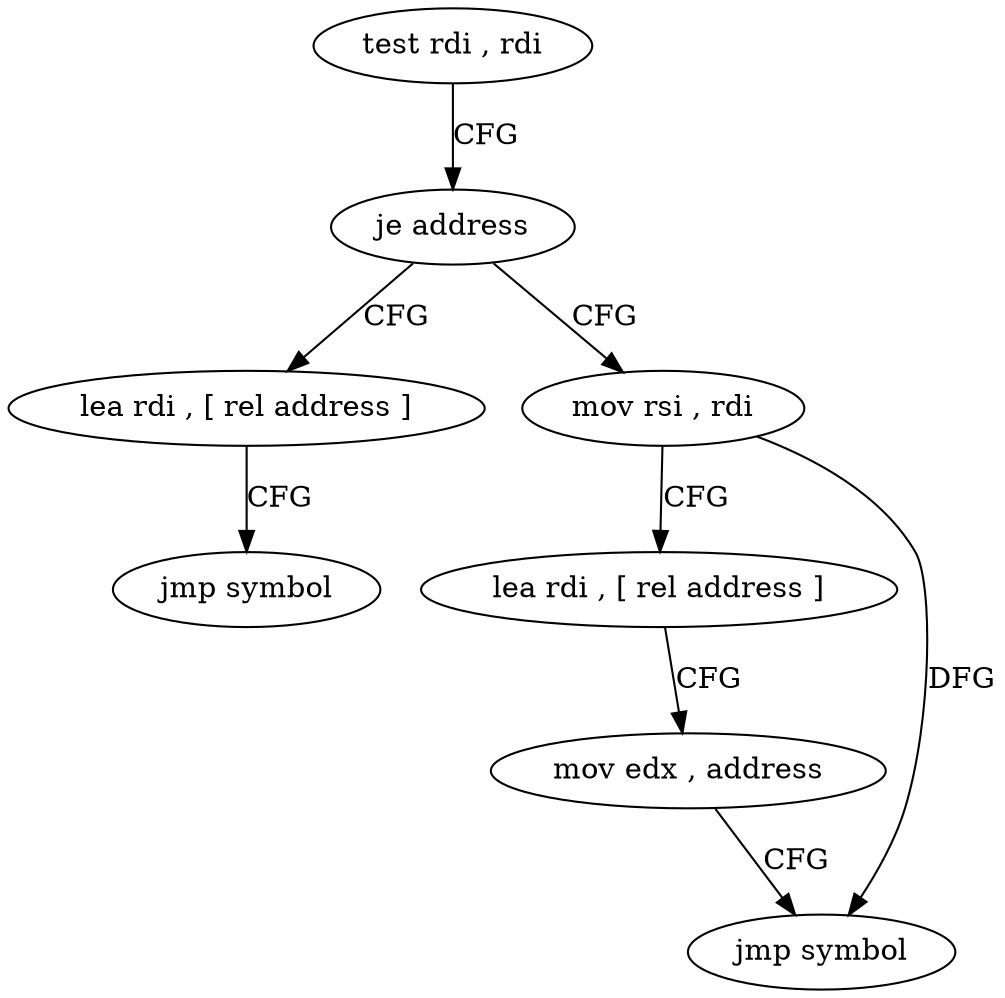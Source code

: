 digraph "func" {
"255552" [label = "test rdi , rdi" ]
"255555" [label = "je address" ]
"255577" [label = "lea rdi , [ rel address ]" ]
"255557" [label = "mov rsi , rdi" ]
"255584" [label = "jmp symbol" ]
"255560" [label = "lea rdi , [ rel address ]" ]
"255567" [label = "mov edx , address" ]
"255572" [label = "jmp symbol" ]
"255552" -> "255555" [ label = "CFG" ]
"255555" -> "255577" [ label = "CFG" ]
"255555" -> "255557" [ label = "CFG" ]
"255577" -> "255584" [ label = "CFG" ]
"255557" -> "255560" [ label = "CFG" ]
"255557" -> "255572" [ label = "DFG" ]
"255560" -> "255567" [ label = "CFG" ]
"255567" -> "255572" [ label = "CFG" ]
}
